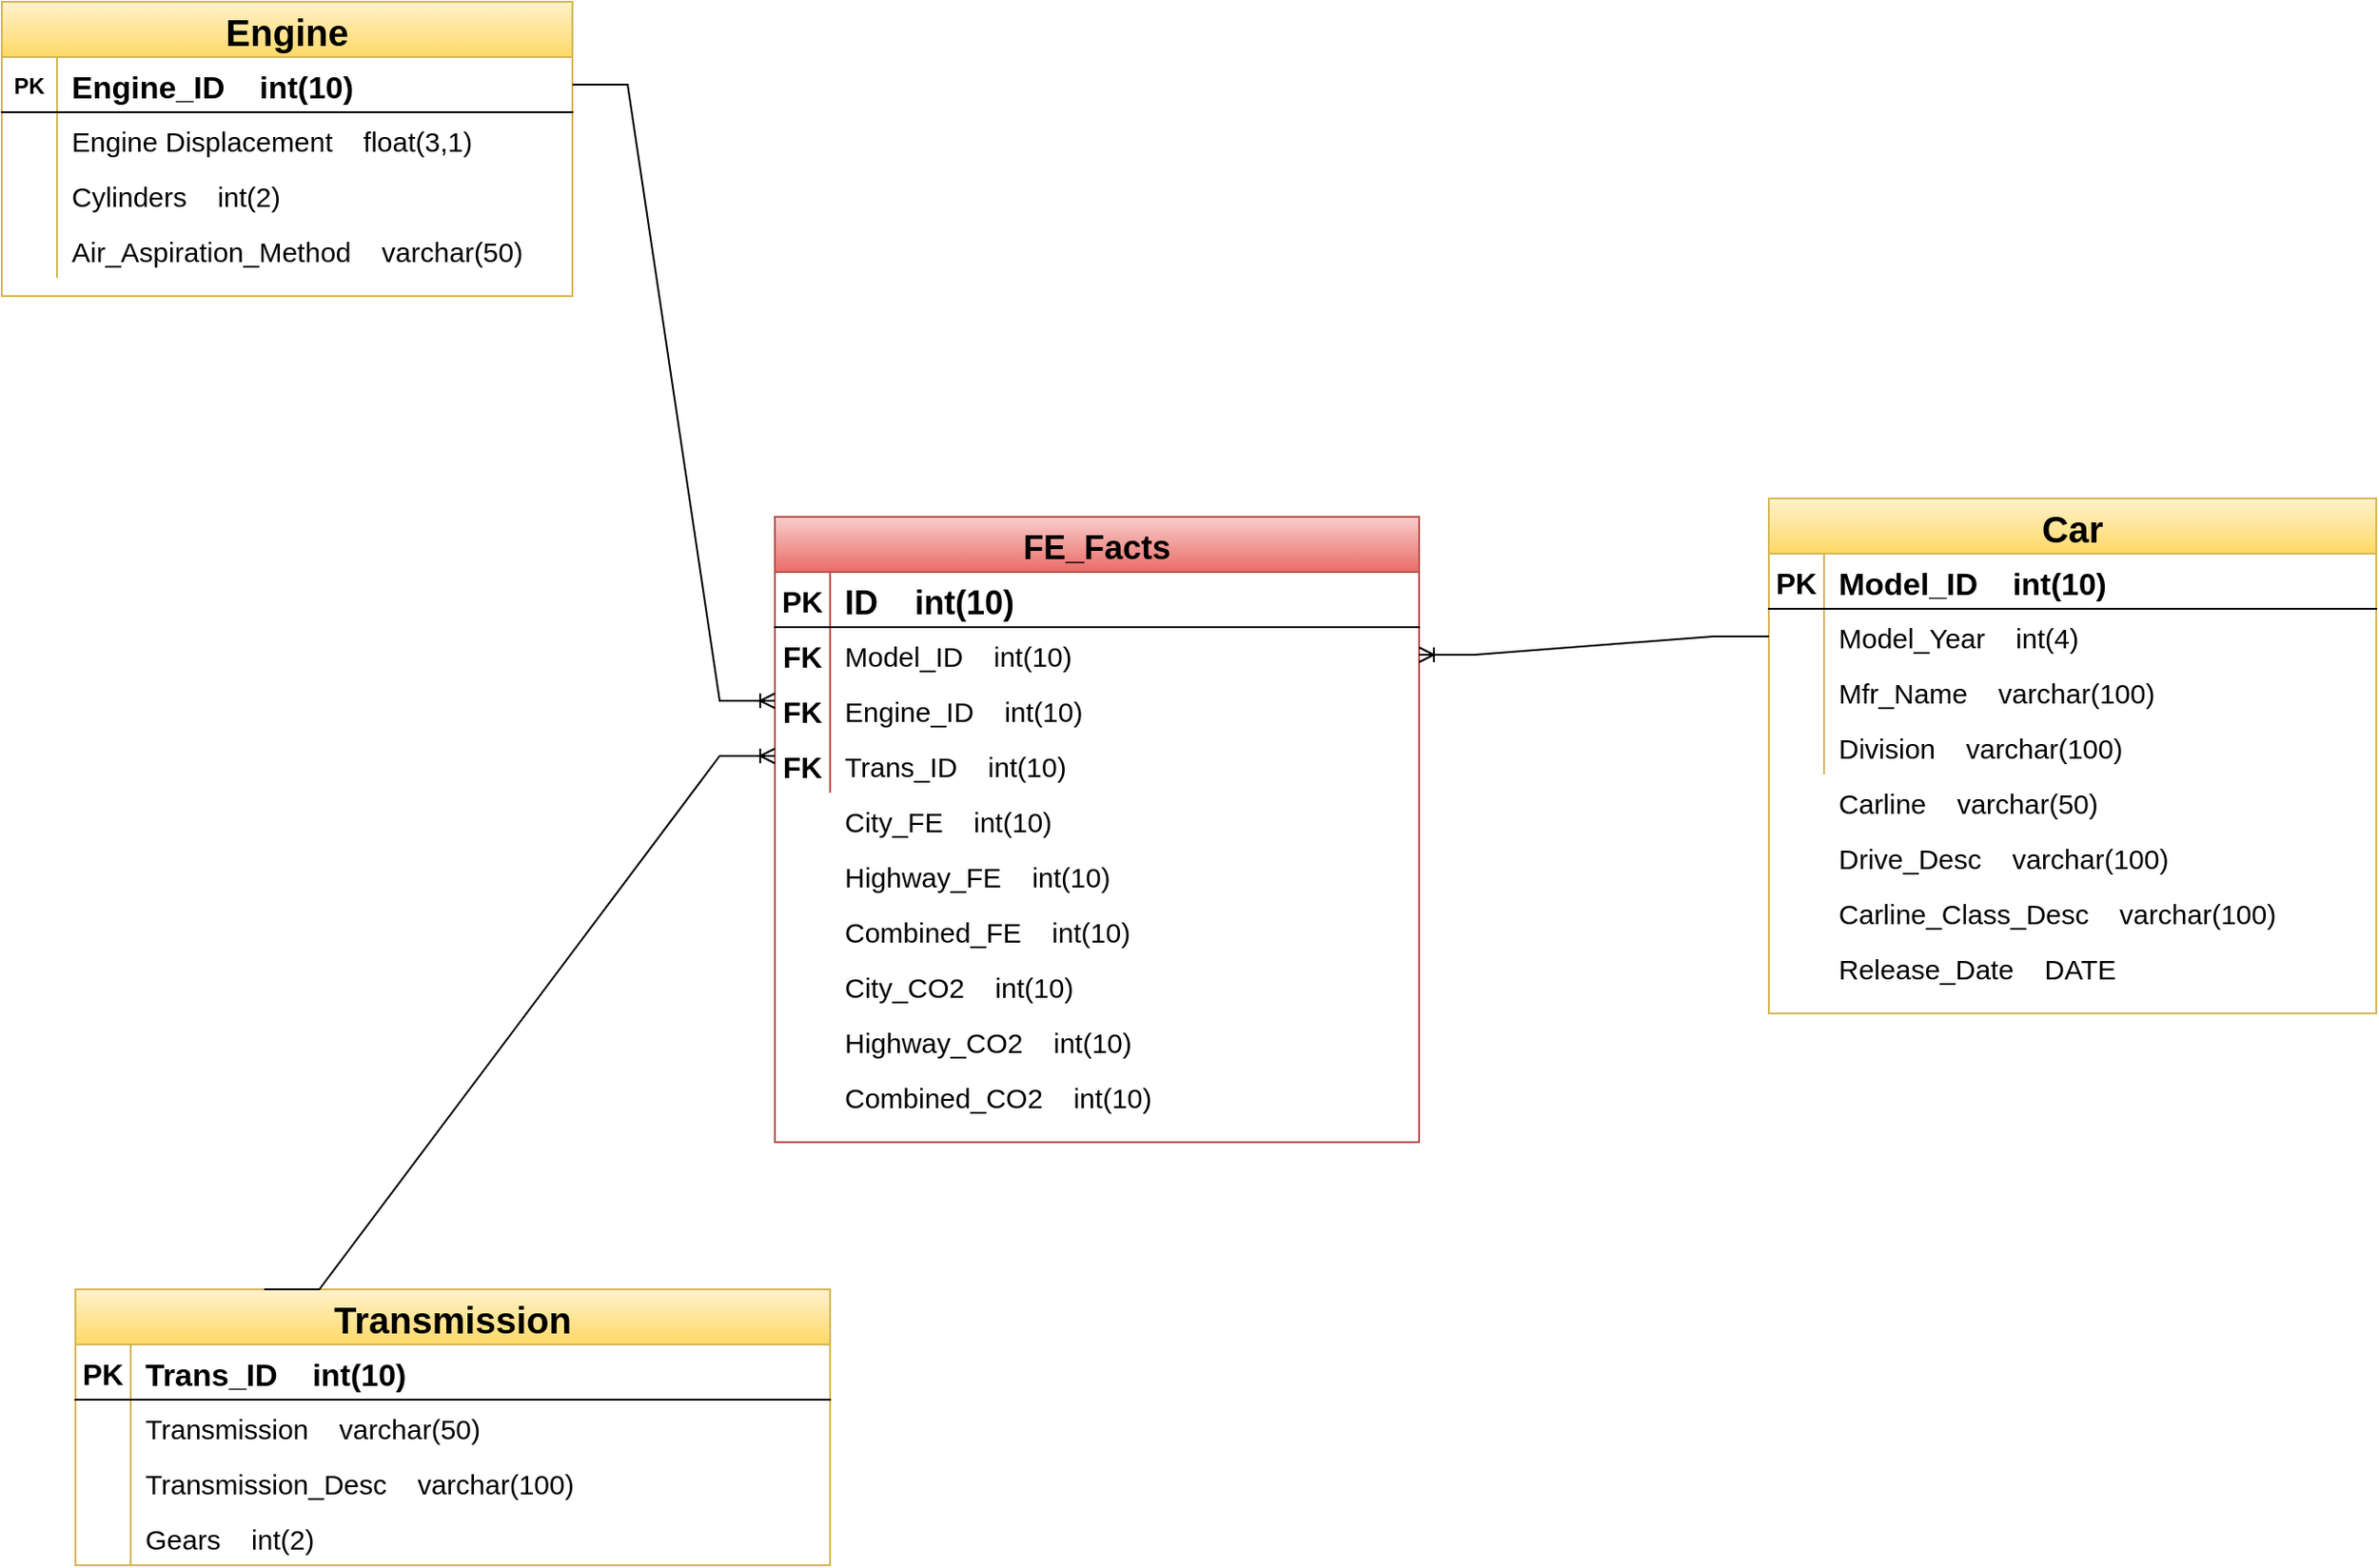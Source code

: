 <mxfile version="16.6.8" type="device"><diagram id="R2lEEEUBdFMjLlhIrx00" name="Page-1"><mxGraphModel dx="1632" dy="1806" grid="1" gridSize="10" guides="1" tooltips="1" connect="1" arrows="1" fold="1" page="1" pageScale="1" pageWidth="850" pageHeight="1100" math="0" shadow="0" extFonts="Permanent Marker^https://fonts.googleapis.com/css?family=Permanent+Marker"><root><mxCell id="0"/><mxCell id="1" parent="0"/><mxCell id="KWk8Hehy2GlS19fu7EGK-1" value="FE_Facts" style="shape=table;startSize=30;container=1;collapsible=1;childLayout=tableLayout;fixedRows=1;rowLines=0;fontStyle=1;align=center;resizeLast=1;fontSize=18;fillColor=#f8cecc;gradientColor=#ea6b66;strokeColor=#b85450;" parent="1" vertex="1"><mxGeometry x="170" y="170" width="350" height="340" as="geometry"/></mxCell><mxCell id="KWk8Hehy2GlS19fu7EGK-2" value="" style="shape=tableRow;horizontal=0;startSize=0;swimlaneHead=0;swimlaneBody=0;fillColor=none;collapsible=0;dropTarget=0;points=[[0,0.5],[1,0.5]];portConstraint=eastwest;top=0;left=0;right=0;bottom=1;" parent="KWk8Hehy2GlS19fu7EGK-1" vertex="1"><mxGeometry y="30" width="350" height="30" as="geometry"/></mxCell><mxCell id="KWk8Hehy2GlS19fu7EGK-3" value="PK" style="shape=partialRectangle;connectable=0;fillColor=none;top=0;left=0;bottom=0;right=0;fontStyle=1;overflow=hidden;fontSize=16;" parent="KWk8Hehy2GlS19fu7EGK-2" vertex="1"><mxGeometry width="30" height="30" as="geometry"><mxRectangle width="30" height="30" as="alternateBounds"/></mxGeometry></mxCell><mxCell id="KWk8Hehy2GlS19fu7EGK-4" value="ID    int(10)" style="shape=partialRectangle;connectable=0;fillColor=none;top=0;left=0;bottom=0;right=0;align=left;spacingLeft=6;fontStyle=1;overflow=hidden;fontSize=18;" parent="KWk8Hehy2GlS19fu7EGK-2" vertex="1"><mxGeometry x="30" width="320" height="30" as="geometry"><mxRectangle width="320" height="30" as="alternateBounds"/></mxGeometry></mxCell><mxCell id="KWk8Hehy2GlS19fu7EGK-5" value="" style="shape=tableRow;horizontal=0;startSize=0;swimlaneHead=0;swimlaneBody=0;fillColor=none;collapsible=0;dropTarget=0;points=[[0,0.5],[1,0.5]];portConstraint=eastwest;top=0;left=0;right=0;bottom=0;" parent="KWk8Hehy2GlS19fu7EGK-1" vertex="1"><mxGeometry y="60" width="350" height="30" as="geometry"/></mxCell><mxCell id="KWk8Hehy2GlS19fu7EGK-6" value="" style="shape=partialRectangle;connectable=0;fillColor=none;top=0;left=0;bottom=0;right=0;editable=1;overflow=hidden;" parent="KWk8Hehy2GlS19fu7EGK-5" vertex="1"><mxGeometry width="30" height="30" as="geometry"><mxRectangle width="30" height="30" as="alternateBounds"/></mxGeometry></mxCell><mxCell id="KWk8Hehy2GlS19fu7EGK-7" value="Model_ID    int(10)" style="shape=partialRectangle;connectable=0;fillColor=none;top=0;left=0;bottom=0;right=0;align=left;spacingLeft=6;overflow=hidden;fontSize=15;" parent="KWk8Hehy2GlS19fu7EGK-5" vertex="1"><mxGeometry x="30" width="320" height="30" as="geometry"><mxRectangle width="320" height="30" as="alternateBounds"/></mxGeometry></mxCell><mxCell id="KWk8Hehy2GlS19fu7EGK-8" value="" style="shape=tableRow;horizontal=0;startSize=0;swimlaneHead=0;swimlaneBody=0;fillColor=none;collapsible=0;dropTarget=0;points=[[0,0.5],[1,0.5]];portConstraint=eastwest;top=0;left=0;right=0;bottom=0;" parent="KWk8Hehy2GlS19fu7EGK-1" vertex="1"><mxGeometry y="90" width="350" height="30" as="geometry"/></mxCell><mxCell id="KWk8Hehy2GlS19fu7EGK-9" value="" style="shape=partialRectangle;connectable=0;fillColor=none;top=0;left=0;bottom=0;right=0;editable=1;overflow=hidden;" parent="KWk8Hehy2GlS19fu7EGK-8" vertex="1"><mxGeometry width="30" height="30" as="geometry"><mxRectangle width="30" height="30" as="alternateBounds"/></mxGeometry></mxCell><mxCell id="KWk8Hehy2GlS19fu7EGK-10" value="Engine_ID    int(10)    " style="shape=partialRectangle;connectable=0;fillColor=none;top=0;left=0;bottom=0;right=0;align=left;spacingLeft=6;overflow=hidden;fontSize=15;" parent="KWk8Hehy2GlS19fu7EGK-8" vertex="1"><mxGeometry x="30" width="320" height="30" as="geometry"><mxRectangle width="320" height="30" as="alternateBounds"/></mxGeometry></mxCell><mxCell id="KWk8Hehy2GlS19fu7EGK-11" value="" style="shape=tableRow;horizontal=0;startSize=0;swimlaneHead=0;swimlaneBody=0;fillColor=none;collapsible=0;dropTarget=0;points=[[0,0.5],[1,0.5]];portConstraint=eastwest;top=0;left=0;right=0;bottom=0;" parent="KWk8Hehy2GlS19fu7EGK-1" vertex="1"><mxGeometry y="120" width="350" height="30" as="geometry"/></mxCell><mxCell id="KWk8Hehy2GlS19fu7EGK-12" value="" style="shape=partialRectangle;connectable=0;fillColor=none;top=0;left=0;bottom=0;right=0;editable=1;overflow=hidden;" parent="KWk8Hehy2GlS19fu7EGK-11" vertex="1"><mxGeometry width="30" height="30" as="geometry"><mxRectangle width="30" height="30" as="alternateBounds"/></mxGeometry></mxCell><mxCell id="KWk8Hehy2GlS19fu7EGK-13" value="Trans_ID    int(10)" style="shape=partialRectangle;connectable=0;fillColor=none;top=0;left=0;bottom=0;right=0;align=left;spacingLeft=6;overflow=hidden;fontSize=15;" parent="KWk8Hehy2GlS19fu7EGK-11" vertex="1"><mxGeometry x="30" width="320" height="30" as="geometry"><mxRectangle width="320" height="30" as="alternateBounds"/></mxGeometry></mxCell><mxCell id="KWk8Hehy2GlS19fu7EGK-14" value="Engine" style="shape=table;startSize=30;container=1;collapsible=1;childLayout=tableLayout;fixedRows=1;rowLines=0;fontStyle=1;align=center;resizeLast=1;fontSize=20;fillColor=#fff2cc;strokeColor=#d6b656;gradientColor=#ffd966;" parent="1" vertex="1"><mxGeometry x="-250" y="-110" width="310" height="160" as="geometry"/></mxCell><mxCell id="KWk8Hehy2GlS19fu7EGK-15" value="" style="shape=tableRow;horizontal=0;startSize=0;swimlaneHead=0;swimlaneBody=0;fillColor=none;collapsible=0;dropTarget=0;points=[[0,0.5],[1,0.5]];portConstraint=eastwest;top=0;left=0;right=0;bottom=1;" parent="KWk8Hehy2GlS19fu7EGK-14" vertex="1"><mxGeometry y="30" width="310" height="30" as="geometry"/></mxCell><mxCell id="KWk8Hehy2GlS19fu7EGK-16" value="PK" style="shape=partialRectangle;connectable=0;fillColor=none;top=0;left=0;bottom=0;right=0;fontStyle=1;overflow=hidden;" parent="KWk8Hehy2GlS19fu7EGK-15" vertex="1"><mxGeometry width="30" height="30" as="geometry"><mxRectangle width="30" height="30" as="alternateBounds"/></mxGeometry></mxCell><mxCell id="KWk8Hehy2GlS19fu7EGK-17" value="Engine_ID    int(10)" style="shape=partialRectangle;connectable=0;fillColor=none;top=0;left=0;bottom=0;right=0;align=left;spacingLeft=6;fontStyle=1;overflow=hidden;fontSize=17;" parent="KWk8Hehy2GlS19fu7EGK-15" vertex="1"><mxGeometry x="30" width="280" height="30" as="geometry"><mxRectangle width="280" height="30" as="alternateBounds"/></mxGeometry></mxCell><mxCell id="KWk8Hehy2GlS19fu7EGK-18" value="" style="shape=tableRow;horizontal=0;startSize=0;swimlaneHead=0;swimlaneBody=0;fillColor=none;collapsible=0;dropTarget=0;points=[[0,0.5],[1,0.5]];portConstraint=eastwest;top=0;left=0;right=0;bottom=0;" parent="KWk8Hehy2GlS19fu7EGK-14" vertex="1"><mxGeometry y="60" width="310" height="30" as="geometry"/></mxCell><mxCell id="KWk8Hehy2GlS19fu7EGK-19" value="" style="shape=partialRectangle;connectable=0;fillColor=none;top=0;left=0;bottom=0;right=0;editable=1;overflow=hidden;" parent="KWk8Hehy2GlS19fu7EGK-18" vertex="1"><mxGeometry width="30" height="30" as="geometry"><mxRectangle width="30" height="30" as="alternateBounds"/></mxGeometry></mxCell><mxCell id="KWk8Hehy2GlS19fu7EGK-20" value="Engine Displacement    float(3,1)" style="shape=partialRectangle;connectable=0;fillColor=none;top=0;left=0;bottom=0;right=0;align=left;spacingLeft=6;overflow=hidden;fontSize=15;" parent="KWk8Hehy2GlS19fu7EGK-18" vertex="1"><mxGeometry x="30" width="280" height="30" as="geometry"><mxRectangle width="280" height="30" as="alternateBounds"/></mxGeometry></mxCell><mxCell id="KWk8Hehy2GlS19fu7EGK-21" value="" style="shape=tableRow;horizontal=0;startSize=0;swimlaneHead=0;swimlaneBody=0;fillColor=none;collapsible=0;dropTarget=0;points=[[0,0.5],[1,0.5]];portConstraint=eastwest;top=0;left=0;right=0;bottom=0;" parent="KWk8Hehy2GlS19fu7EGK-14" vertex="1"><mxGeometry y="90" width="310" height="30" as="geometry"/></mxCell><mxCell id="KWk8Hehy2GlS19fu7EGK-22" value="" style="shape=partialRectangle;connectable=0;fillColor=none;top=0;left=0;bottom=0;right=0;editable=1;overflow=hidden;" parent="KWk8Hehy2GlS19fu7EGK-21" vertex="1"><mxGeometry width="30" height="30" as="geometry"><mxRectangle width="30" height="30" as="alternateBounds"/></mxGeometry></mxCell><mxCell id="KWk8Hehy2GlS19fu7EGK-23" value="Cylinders    int(2)" style="shape=partialRectangle;connectable=0;fillColor=none;top=0;left=0;bottom=0;right=0;align=left;spacingLeft=6;overflow=hidden;fontSize=15;" parent="KWk8Hehy2GlS19fu7EGK-21" vertex="1"><mxGeometry x="30" width="280" height="30" as="geometry"><mxRectangle width="280" height="30" as="alternateBounds"/></mxGeometry></mxCell><mxCell id="KWk8Hehy2GlS19fu7EGK-24" value="" style="shape=tableRow;horizontal=0;startSize=0;swimlaneHead=0;swimlaneBody=0;fillColor=none;collapsible=0;dropTarget=0;points=[[0,0.5],[1,0.5]];portConstraint=eastwest;top=0;left=0;right=0;bottom=0;" parent="KWk8Hehy2GlS19fu7EGK-14" vertex="1"><mxGeometry y="120" width="310" height="30" as="geometry"/></mxCell><mxCell id="KWk8Hehy2GlS19fu7EGK-25" value="" style="shape=partialRectangle;connectable=0;fillColor=none;top=0;left=0;bottom=0;right=0;editable=1;overflow=hidden;" parent="KWk8Hehy2GlS19fu7EGK-24" vertex="1"><mxGeometry width="30" height="30" as="geometry"><mxRectangle width="30" height="30" as="alternateBounds"/></mxGeometry></mxCell><mxCell id="KWk8Hehy2GlS19fu7EGK-26" value="Air_Aspiration_Method    varchar(50)" style="shape=partialRectangle;connectable=0;fillColor=none;top=0;left=0;bottom=0;right=0;align=left;spacingLeft=6;overflow=hidden;fontSize=15;" parent="KWk8Hehy2GlS19fu7EGK-24" vertex="1"><mxGeometry x="30" width="280" height="30" as="geometry"><mxRectangle width="280" height="30" as="alternateBounds"/></mxGeometry></mxCell><mxCell id="KWk8Hehy2GlS19fu7EGK-27" value="Car" style="shape=table;startSize=30;container=1;collapsible=1;childLayout=tableLayout;fixedRows=1;rowLines=0;fontStyle=1;align=center;resizeLast=1;fontSize=20;fillColor=#fff2cc;strokeColor=#d6b656;gradientColor=#ffd966;" parent="1" vertex="1"><mxGeometry x="710" y="160" width="330" height="280" as="geometry"/></mxCell><mxCell id="KWk8Hehy2GlS19fu7EGK-28" value="" style="shape=tableRow;horizontal=0;startSize=0;swimlaneHead=0;swimlaneBody=0;fillColor=none;collapsible=0;dropTarget=0;points=[[0,0.5],[1,0.5]];portConstraint=eastwest;top=0;left=0;right=0;bottom=1;" parent="KWk8Hehy2GlS19fu7EGK-27" vertex="1"><mxGeometry y="30" width="330" height="30" as="geometry"/></mxCell><mxCell id="KWk8Hehy2GlS19fu7EGK-29" value="PK" style="shape=partialRectangle;connectable=0;fillColor=none;top=0;left=0;bottom=0;right=0;fontStyle=1;overflow=hidden;fontSize=16;" parent="KWk8Hehy2GlS19fu7EGK-28" vertex="1"><mxGeometry width="30" height="30" as="geometry"><mxRectangle width="30" height="30" as="alternateBounds"/></mxGeometry></mxCell><mxCell id="KWk8Hehy2GlS19fu7EGK-30" value="Model_ID    int(10)    " style="shape=partialRectangle;connectable=0;fillColor=none;top=0;left=0;bottom=0;right=0;align=left;spacingLeft=6;fontStyle=1;overflow=hidden;fontSize=17;" parent="KWk8Hehy2GlS19fu7EGK-28" vertex="1"><mxGeometry x="30" width="300" height="30" as="geometry"><mxRectangle width="300" height="30" as="alternateBounds"/></mxGeometry></mxCell><mxCell id="KWk8Hehy2GlS19fu7EGK-31" value="" style="shape=tableRow;horizontal=0;startSize=0;swimlaneHead=0;swimlaneBody=0;fillColor=none;collapsible=0;dropTarget=0;points=[[0,0.5],[1,0.5]];portConstraint=eastwest;top=0;left=0;right=0;bottom=0;" parent="KWk8Hehy2GlS19fu7EGK-27" vertex="1"><mxGeometry y="60" width="330" height="30" as="geometry"/></mxCell><mxCell id="KWk8Hehy2GlS19fu7EGK-32" value="" style="shape=partialRectangle;connectable=0;fillColor=none;top=0;left=0;bottom=0;right=0;editable=1;overflow=hidden;" parent="KWk8Hehy2GlS19fu7EGK-31" vertex="1"><mxGeometry width="30" height="30" as="geometry"><mxRectangle width="30" height="30" as="alternateBounds"/></mxGeometry></mxCell><mxCell id="KWk8Hehy2GlS19fu7EGK-33" value="Model_Year    int(4)" style="shape=partialRectangle;connectable=0;fillColor=none;top=0;left=0;bottom=0;right=0;align=left;spacingLeft=6;overflow=hidden;fontSize=15;" parent="KWk8Hehy2GlS19fu7EGK-31" vertex="1"><mxGeometry x="30" width="300" height="30" as="geometry"><mxRectangle width="300" height="30" as="alternateBounds"/></mxGeometry></mxCell><mxCell id="KWk8Hehy2GlS19fu7EGK-34" value="" style="shape=tableRow;horizontal=0;startSize=0;swimlaneHead=0;swimlaneBody=0;fillColor=none;collapsible=0;dropTarget=0;points=[[0,0.5],[1,0.5]];portConstraint=eastwest;top=0;left=0;right=0;bottom=0;" parent="KWk8Hehy2GlS19fu7EGK-27" vertex="1"><mxGeometry y="90" width="330" height="30" as="geometry"/></mxCell><mxCell id="KWk8Hehy2GlS19fu7EGK-35" value="" style="shape=partialRectangle;connectable=0;fillColor=none;top=0;left=0;bottom=0;right=0;editable=1;overflow=hidden;" parent="KWk8Hehy2GlS19fu7EGK-34" vertex="1"><mxGeometry width="30" height="30" as="geometry"><mxRectangle width="30" height="30" as="alternateBounds"/></mxGeometry></mxCell><mxCell id="KWk8Hehy2GlS19fu7EGK-36" value="Mfr_Name    varchar(100)" style="shape=partialRectangle;connectable=0;fillColor=none;top=0;left=0;bottom=0;right=0;align=left;spacingLeft=6;overflow=hidden;fontSize=15;" parent="KWk8Hehy2GlS19fu7EGK-34" vertex="1"><mxGeometry x="30" width="300" height="30" as="geometry"><mxRectangle width="300" height="30" as="alternateBounds"/></mxGeometry></mxCell><mxCell id="KWk8Hehy2GlS19fu7EGK-37" value="" style="shape=tableRow;horizontal=0;startSize=0;swimlaneHead=0;swimlaneBody=0;fillColor=none;collapsible=0;dropTarget=0;points=[[0,0.5],[1,0.5]];portConstraint=eastwest;top=0;left=0;right=0;bottom=0;" parent="KWk8Hehy2GlS19fu7EGK-27" vertex="1"><mxGeometry y="120" width="330" height="30" as="geometry"/></mxCell><mxCell id="KWk8Hehy2GlS19fu7EGK-38" value="" style="shape=partialRectangle;connectable=0;fillColor=none;top=0;left=0;bottom=0;right=0;editable=1;overflow=hidden;" parent="KWk8Hehy2GlS19fu7EGK-37" vertex="1"><mxGeometry width="30" height="30" as="geometry"><mxRectangle width="30" height="30" as="alternateBounds"/></mxGeometry></mxCell><mxCell id="KWk8Hehy2GlS19fu7EGK-39" value="Division    varchar(100)" style="shape=partialRectangle;connectable=0;fillColor=none;top=0;left=0;bottom=0;right=0;align=left;spacingLeft=6;overflow=hidden;fontSize=15;" parent="KWk8Hehy2GlS19fu7EGK-37" vertex="1"><mxGeometry x="30" width="300" height="30" as="geometry"><mxRectangle width="300" height="30" as="alternateBounds"/></mxGeometry></mxCell><mxCell id="KWk8Hehy2GlS19fu7EGK-40" value="" style="shape=tableRow;horizontal=0;startSize=0;swimlaneHead=0;swimlaneBody=0;fillColor=none;collapsible=0;dropTarget=0;points=[[0,0.5],[1,0.5]];portConstraint=eastwest;top=0;left=0;right=0;bottom=0;" parent="1" vertex="1"><mxGeometry x="560" y="190" width="180" height="30" as="geometry"/></mxCell><mxCell id="KWk8Hehy2GlS19fu7EGK-41" value="" style="shape=partialRectangle;connectable=0;fillColor=none;top=0;left=0;bottom=0;right=0;editable=1;overflow=hidden;" parent="KWk8Hehy2GlS19fu7EGK-40" vertex="1"><mxGeometry width="30" height="30" as="geometry"><mxRectangle width="30" height="30" as="alternateBounds"/></mxGeometry></mxCell><mxCell id="KWk8Hehy2GlS19fu7EGK-43" value="" style="shape=tableRow;horizontal=0;startSize=0;swimlaneHead=0;swimlaneBody=0;fillColor=none;collapsible=0;dropTarget=0;points=[[0,0.5],[1,0.5]];portConstraint=eastwest;top=0;left=0;right=0;bottom=0;" parent="1" vertex="1"><mxGeometry x="560" y="230" width="180" height="30" as="geometry"/></mxCell><mxCell id="KWk8Hehy2GlS19fu7EGK-44" value="" style="shape=partialRectangle;connectable=0;fillColor=none;top=0;left=0;bottom=0;right=0;editable=1;overflow=hidden;" parent="KWk8Hehy2GlS19fu7EGK-43" vertex="1"><mxGeometry width="30" height="30" as="geometry"><mxRectangle width="30" height="30" as="alternateBounds"/></mxGeometry></mxCell><mxCell id="KWk8Hehy2GlS19fu7EGK-46" value="" style="shape=tableRow;horizontal=0;startSize=0;swimlaneHead=0;swimlaneBody=0;fillColor=none;collapsible=0;dropTarget=0;points=[[0,0.5],[1,0.5]];portConstraint=eastwest;top=0;left=0;right=0;bottom=0;" parent="1" vertex="1"><mxGeometry x="560" y="250" width="180" height="30" as="geometry"/></mxCell><mxCell id="KWk8Hehy2GlS19fu7EGK-47" value="" style="shape=partialRectangle;connectable=0;fillColor=none;top=0;left=0;bottom=0;right=0;editable=1;overflow=hidden;" parent="KWk8Hehy2GlS19fu7EGK-46" vertex="1"><mxGeometry width="30" height="30" as="geometry"><mxRectangle width="30" height="30" as="alternateBounds"/></mxGeometry></mxCell><mxCell id="KWk8Hehy2GlS19fu7EGK-51" value="Transmission" style="shape=table;startSize=30;container=1;collapsible=1;childLayout=tableLayout;fixedRows=1;rowLines=0;fontStyle=1;align=center;resizeLast=1;fontSize=20;fillColor=#fff2cc;strokeColor=#d6b656;gradientColor=#ffd966;" parent="1" vertex="1"><mxGeometry x="-210" y="590" width="410" height="150" as="geometry"/></mxCell><mxCell id="KWk8Hehy2GlS19fu7EGK-52" value="" style="shape=tableRow;horizontal=0;startSize=0;swimlaneHead=0;swimlaneBody=0;fillColor=none;collapsible=0;dropTarget=0;points=[[0,0.5],[1,0.5]];portConstraint=eastwest;top=0;left=0;right=0;bottom=1;" parent="KWk8Hehy2GlS19fu7EGK-51" vertex="1"><mxGeometry y="30" width="410" height="30" as="geometry"/></mxCell><mxCell id="KWk8Hehy2GlS19fu7EGK-53" value="PK" style="shape=partialRectangle;connectable=0;fillColor=none;top=0;left=0;bottom=0;right=0;fontStyle=1;overflow=hidden;fontSize=16;" parent="KWk8Hehy2GlS19fu7EGK-52" vertex="1"><mxGeometry width="30" height="30" as="geometry"><mxRectangle width="30" height="30" as="alternateBounds"/></mxGeometry></mxCell><mxCell id="KWk8Hehy2GlS19fu7EGK-54" value="Trans_ID    int(10)" style="shape=partialRectangle;connectable=0;fillColor=none;top=0;left=0;bottom=0;right=0;align=left;spacingLeft=6;fontStyle=1;overflow=hidden;fontSize=17;" parent="KWk8Hehy2GlS19fu7EGK-52" vertex="1"><mxGeometry x="30" width="380" height="30" as="geometry"><mxRectangle width="380" height="30" as="alternateBounds"/></mxGeometry></mxCell><mxCell id="KWk8Hehy2GlS19fu7EGK-55" value="" style="shape=tableRow;horizontal=0;startSize=0;swimlaneHead=0;swimlaneBody=0;fillColor=none;collapsible=0;dropTarget=0;points=[[0,0.5],[1,0.5]];portConstraint=eastwest;top=0;left=0;right=0;bottom=0;" parent="KWk8Hehy2GlS19fu7EGK-51" vertex="1"><mxGeometry y="60" width="410" height="30" as="geometry"/></mxCell><mxCell id="KWk8Hehy2GlS19fu7EGK-56" value="" style="shape=partialRectangle;connectable=0;fillColor=none;top=0;left=0;bottom=0;right=0;editable=1;overflow=hidden;" parent="KWk8Hehy2GlS19fu7EGK-55" vertex="1"><mxGeometry width="30" height="30" as="geometry"><mxRectangle width="30" height="30" as="alternateBounds"/></mxGeometry></mxCell><mxCell id="KWk8Hehy2GlS19fu7EGK-57" value="Transmission    varchar(50)" style="shape=partialRectangle;connectable=0;fillColor=none;top=0;left=0;bottom=0;right=0;align=left;spacingLeft=6;overflow=hidden;fontSize=15;" parent="KWk8Hehy2GlS19fu7EGK-55" vertex="1"><mxGeometry x="30" width="380" height="30" as="geometry"><mxRectangle width="380" height="30" as="alternateBounds"/></mxGeometry></mxCell><mxCell id="KWk8Hehy2GlS19fu7EGK-58" value="" style="shape=tableRow;horizontal=0;startSize=0;swimlaneHead=0;swimlaneBody=0;fillColor=none;collapsible=0;dropTarget=0;points=[[0,0.5],[1,0.5]];portConstraint=eastwest;top=0;left=0;right=0;bottom=0;" parent="KWk8Hehy2GlS19fu7EGK-51" vertex="1"><mxGeometry y="90" width="410" height="30" as="geometry"/></mxCell><mxCell id="KWk8Hehy2GlS19fu7EGK-59" value="" style="shape=partialRectangle;connectable=0;fillColor=none;top=0;left=0;bottom=0;right=0;editable=1;overflow=hidden;" parent="KWk8Hehy2GlS19fu7EGK-58" vertex="1"><mxGeometry width="30" height="30" as="geometry"><mxRectangle width="30" height="30" as="alternateBounds"/></mxGeometry></mxCell><mxCell id="KWk8Hehy2GlS19fu7EGK-60" value="Transmission_Desc    varchar(100)" style="shape=partialRectangle;connectable=0;fillColor=none;top=0;left=0;bottom=0;right=0;align=left;spacingLeft=6;overflow=hidden;fontSize=15;" parent="KWk8Hehy2GlS19fu7EGK-58" vertex="1"><mxGeometry x="30" width="380" height="30" as="geometry"><mxRectangle width="380" height="30" as="alternateBounds"/></mxGeometry></mxCell><mxCell id="KWk8Hehy2GlS19fu7EGK-61" value="" style="shape=tableRow;horizontal=0;startSize=0;swimlaneHead=0;swimlaneBody=0;fillColor=none;collapsible=0;dropTarget=0;points=[[0,0.5],[1,0.5]];portConstraint=eastwest;top=0;left=0;right=0;bottom=0;" parent="KWk8Hehy2GlS19fu7EGK-51" vertex="1"><mxGeometry y="120" width="410" height="30" as="geometry"/></mxCell><mxCell id="KWk8Hehy2GlS19fu7EGK-62" value="" style="shape=partialRectangle;connectable=0;fillColor=none;top=0;left=0;bottom=0;right=0;editable=1;overflow=hidden;" parent="KWk8Hehy2GlS19fu7EGK-61" vertex="1"><mxGeometry width="30" height="30" as="geometry"><mxRectangle width="30" height="30" as="alternateBounds"/></mxGeometry></mxCell><mxCell id="KWk8Hehy2GlS19fu7EGK-63" value="Gears    int(2)" style="shape=partialRectangle;connectable=0;fillColor=none;top=0;left=0;bottom=0;right=0;align=left;spacingLeft=6;overflow=hidden;fontSize=15;" parent="KWk8Hehy2GlS19fu7EGK-61" vertex="1"><mxGeometry x="30" width="380" height="30" as="geometry"><mxRectangle width="380" height="30" as="alternateBounds"/></mxGeometry></mxCell><mxCell id="KWk8Hehy2GlS19fu7EGK-71" value="FK" style="shape=partialRectangle;connectable=0;fillColor=none;top=0;left=0;bottom=0;right=0;fontStyle=1;overflow=hidden;fontSize=16;" parent="1" vertex="1"><mxGeometry x="170" y="230" width="30" height="30" as="geometry"><mxRectangle width="30" height="30" as="alternateBounds"/></mxGeometry></mxCell><mxCell id="KWk8Hehy2GlS19fu7EGK-72" value="FK" style="shape=partialRectangle;connectable=0;fillColor=none;top=0;left=0;bottom=0;right=0;fontStyle=1;overflow=hidden;fontSize=16;" parent="1" vertex="1"><mxGeometry x="170" y="260" width="30" height="30" as="geometry"><mxRectangle width="30" height="30" as="alternateBounds"/></mxGeometry></mxCell><mxCell id="KWk8Hehy2GlS19fu7EGK-73" value="FK" style="shape=partialRectangle;connectable=0;fillColor=none;top=0;left=0;bottom=0;right=0;fontStyle=1;overflow=hidden;fontSize=16;" parent="1" vertex="1"><mxGeometry x="170" y="290" width="30" height="30" as="geometry"><mxRectangle width="30" height="30" as="alternateBounds"/></mxGeometry></mxCell><mxCell id="KWk8Hehy2GlS19fu7EGK-74" value="Combined_CO2    int(10)" style="shape=partialRectangle;connectable=0;fillColor=none;top=0;left=0;bottom=0;right=0;align=left;spacingLeft=6;overflow=hidden;fontSize=15;" parent="1" vertex="1"><mxGeometry x="200" y="470" width="270" height="30" as="geometry"><mxRectangle width="150" height="30" as="alternateBounds"/></mxGeometry></mxCell><mxCell id="KWk8Hehy2GlS19fu7EGK-75" value="Highway_CO2    int(10)" style="shape=partialRectangle;connectable=0;fillColor=none;top=0;left=0;bottom=0;right=0;align=left;spacingLeft=6;overflow=hidden;fontSize=15;" parent="1" vertex="1"><mxGeometry x="200" y="440" width="240" height="30" as="geometry"><mxRectangle width="150" height="30" as="alternateBounds"/></mxGeometry></mxCell><mxCell id="KWk8Hehy2GlS19fu7EGK-76" value="City_CO2    int(10)" style="shape=partialRectangle;connectable=0;fillColor=none;top=0;left=0;bottom=0;right=0;align=left;spacingLeft=6;overflow=hidden;fontSize=15;" parent="1" vertex="1"><mxGeometry x="200" y="410" width="270" height="30" as="geometry"><mxRectangle width="150" height="30" as="alternateBounds"/></mxGeometry></mxCell><mxCell id="KWk8Hehy2GlS19fu7EGK-77" value="Combined_FE    int(10)" style="shape=partialRectangle;connectable=0;fillColor=none;top=0;left=0;bottom=0;right=0;align=left;spacingLeft=6;overflow=hidden;fontSize=15;" parent="1" vertex="1"><mxGeometry x="200" y="380" width="220" height="30" as="geometry"><mxRectangle width="150" height="30" as="alternateBounds"/></mxGeometry></mxCell><mxCell id="KWk8Hehy2GlS19fu7EGK-78" value="Highway_FE    int(10)" style="shape=partialRectangle;connectable=0;fillColor=none;top=0;left=0;bottom=0;right=0;align=left;spacingLeft=6;overflow=hidden;fontSize=15;" parent="1" vertex="1"><mxGeometry x="200" y="350" width="200" height="30" as="geometry"><mxRectangle width="150" height="30" as="alternateBounds"/></mxGeometry></mxCell><mxCell id="KWk8Hehy2GlS19fu7EGK-79" value="City_FE    int(10)    " style="shape=partialRectangle;connectable=0;fillColor=none;top=0;left=0;bottom=0;right=0;align=left;spacingLeft=6;overflow=hidden;fontSize=15;" parent="1" vertex="1"><mxGeometry x="200" y="320" width="150" height="30" as="geometry"><mxRectangle width="150" height="30" as="alternateBounds"/></mxGeometry></mxCell><mxCell id="KWk8Hehy2GlS19fu7EGK-50" value="Release_Date    DATE" style="shape=partialRectangle;connectable=0;fillColor=none;top=0;left=0;bottom=0;right=0;align=left;spacingLeft=6;overflow=hidden;fontSize=15;" parent="1" vertex="1"><mxGeometry x="740" y="400" width="200" height="30" as="geometry"><mxRectangle width="150" height="30" as="alternateBounds"/></mxGeometry></mxCell><mxCell id="KWk8Hehy2GlS19fu7EGK-49" value="Carline_Class_Desc    varchar(100)" style="shape=partialRectangle;connectable=0;fillColor=none;top=0;left=0;bottom=0;right=0;align=left;spacingLeft=6;overflow=hidden;fontSize=15;" parent="1" vertex="1"><mxGeometry x="740" y="370" width="270" height="30" as="geometry"><mxRectangle width="150" height="30" as="alternateBounds"/></mxGeometry></mxCell><mxCell id="KWk8Hehy2GlS19fu7EGK-48" value="Drive_Desc    varchar(100)" style="shape=partialRectangle;connectable=0;fillColor=none;top=0;left=0;bottom=0;right=0;align=left;spacingLeft=6;overflow=hidden;fontSize=15;" parent="1" vertex="1"><mxGeometry x="740" y="340" width="240" height="30" as="geometry"><mxRectangle width="150" height="30" as="alternateBounds"/></mxGeometry></mxCell><mxCell id="KWk8Hehy2GlS19fu7EGK-42" value="Carline    varchar(50)" style="shape=partialRectangle;connectable=0;fillColor=none;top=0;left=0;bottom=0;right=0;align=left;spacingLeft=6;overflow=hidden;fontSize=15;" parent="1" vertex="1"><mxGeometry x="740" y="310" width="150" height="30" as="geometry"><mxRectangle width="150" height="30" as="alternateBounds"/></mxGeometry></mxCell><mxCell id="KWk8Hehy2GlS19fu7EGK-80" value="" style="edgeStyle=entityRelationEdgeStyle;fontSize=12;html=1;endArrow=ERoneToMany;rounded=0;exitX=1;exitY=0.5;exitDx=0;exitDy=0;" parent="1" source="KWk8Hehy2GlS19fu7EGK-15" edge="1"><mxGeometry width="100" height="100" relative="1" as="geometry"><mxPoint x="300" y="430" as="sourcePoint"/><mxPoint x="170" y="270" as="targetPoint"/></mxGeometry></mxCell><mxCell id="KWk8Hehy2GlS19fu7EGK-81" value="" style="edgeStyle=entityRelationEdgeStyle;fontSize=12;html=1;endArrow=ERoneToMany;rounded=0;exitX=0.25;exitY=0;exitDx=0;exitDy=0;" parent="1" source="KWk8Hehy2GlS19fu7EGK-51" edge="1"><mxGeometry width="100" height="100" relative="1" as="geometry"><mxPoint x="300" y="430" as="sourcePoint"/><mxPoint x="170" y="300" as="targetPoint"/></mxGeometry></mxCell><mxCell id="KWk8Hehy2GlS19fu7EGK-82" value="" style="edgeStyle=entityRelationEdgeStyle;fontSize=12;html=1;endArrow=ERoneToMany;rounded=0;exitX=0;exitY=0.5;exitDx=0;exitDy=0;entryX=1;entryY=0.5;entryDx=0;entryDy=0;" parent="1" source="KWk8Hehy2GlS19fu7EGK-31" target="KWk8Hehy2GlS19fu7EGK-5" edge="1"><mxGeometry width="100" height="100" relative="1" as="geometry"><mxPoint x="300" y="430" as="sourcePoint"/><mxPoint x="400" y="330" as="targetPoint"/></mxGeometry></mxCell></root></mxGraphModel></diagram></mxfile>